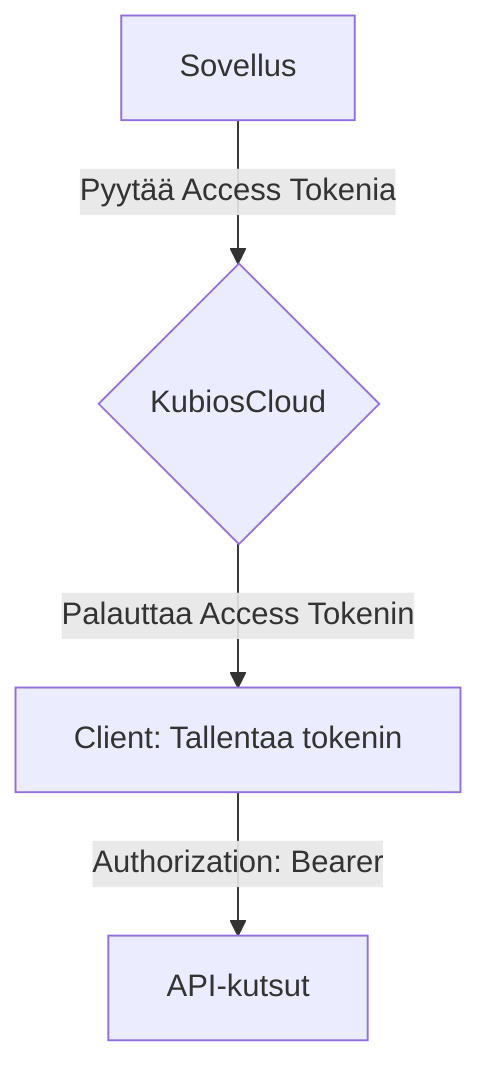 graph TD
    A[Sovellus] -->|Pyytää Access Tokenia| B{KubiosCloud}
    B -->|Palauttaa Access Tokenin| C[Client: Tallentaa tokenin]
    C -->|Authorization: Bearer <token>| D[API-kutsut]
